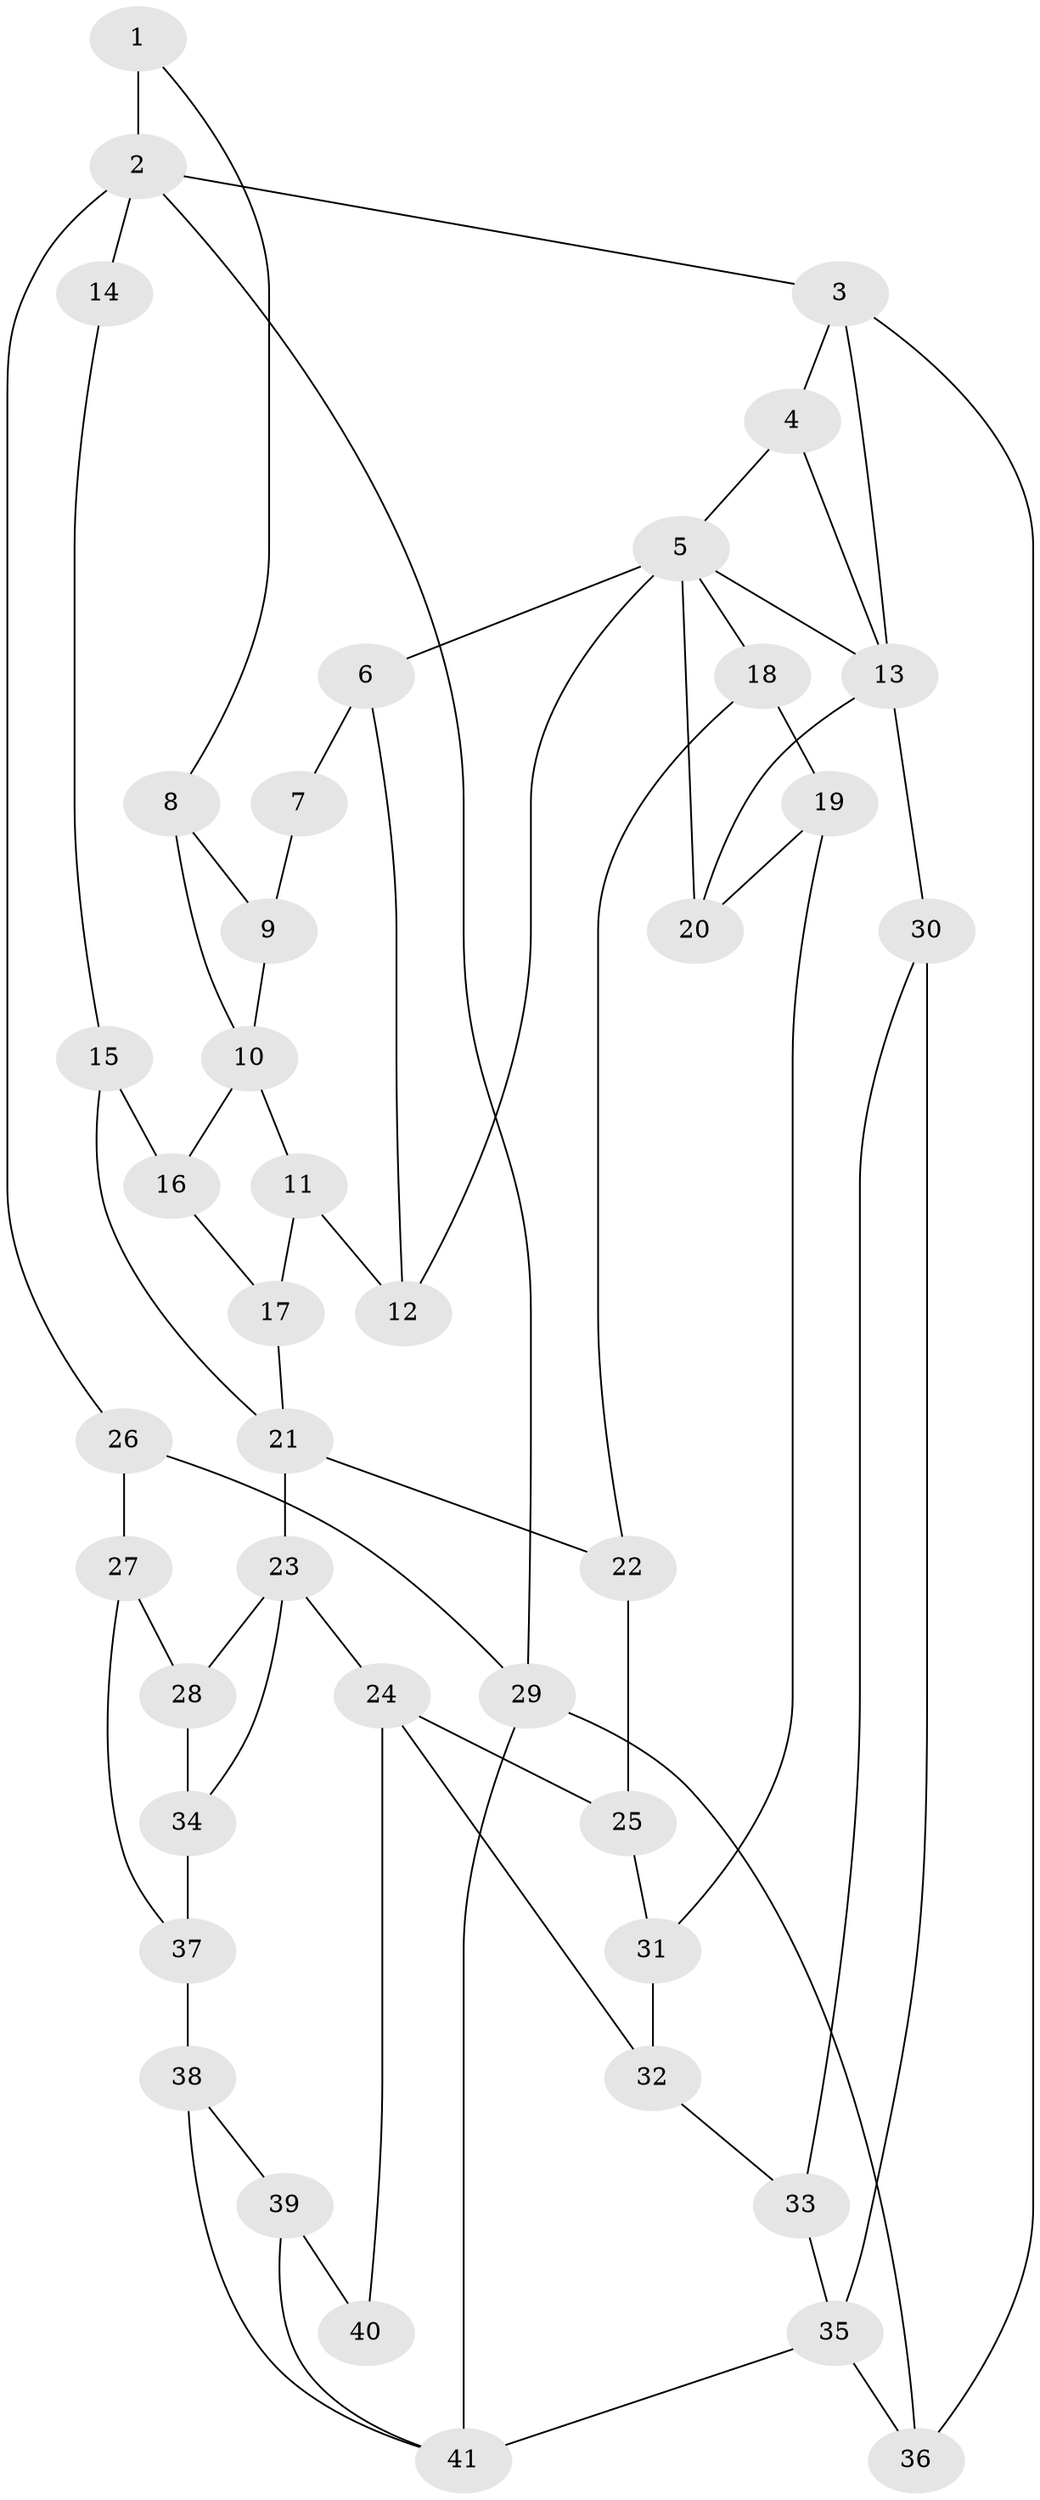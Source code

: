 // original degree distribution, {3: 0.029411764705882353, 5: 0.5294117647058824, 4: 0.23529411764705882, 6: 0.20588235294117646}
// Generated by graph-tools (version 1.1) at 2025/54/03/04/25 22:54:47]
// undirected, 41 vertices, 67 edges
graph export_dot {
  node [color=gray90,style=filled];
  1;
  2;
  3;
  4;
  5;
  6;
  7;
  8;
  9;
  10;
  11;
  12;
  13;
  14;
  15;
  16;
  17;
  18;
  19;
  20;
  21;
  22;
  23;
  24;
  25;
  26;
  27;
  28;
  29;
  30;
  31;
  32;
  33;
  34;
  35;
  36;
  37;
  38;
  39;
  40;
  41;
  1 -- 2 [weight=2.0];
  1 -- 8 [weight=1.0];
  2 -- 3 [weight=1.0];
  2 -- 14 [weight=2.0];
  2 -- 26 [weight=1.0];
  2 -- 29 [weight=1.0];
  3 -- 4 [weight=1.0];
  3 -- 13 [weight=1.0];
  3 -- 36 [weight=1.0];
  4 -- 5 [weight=1.0];
  4 -- 13 [weight=1.0];
  5 -- 6 [weight=1.0];
  5 -- 12 [weight=1.0];
  5 -- 13 [weight=1.0];
  5 -- 18 [weight=1.0];
  5 -- 20 [weight=1.0];
  6 -- 7 [weight=1.0];
  6 -- 12 [weight=1.0];
  7 -- 9 [weight=1.0];
  8 -- 9 [weight=1.0];
  8 -- 10 [weight=1.0];
  9 -- 10 [weight=1.0];
  10 -- 11 [weight=1.0];
  10 -- 16 [weight=1.0];
  11 -- 12 [weight=1.0];
  11 -- 17 [weight=1.0];
  13 -- 20 [weight=1.0];
  13 -- 30 [weight=2.0];
  14 -- 15 [weight=1.0];
  15 -- 16 [weight=1.0];
  15 -- 21 [weight=1.0];
  16 -- 17 [weight=1.0];
  17 -- 21 [weight=1.0];
  18 -- 19 [weight=1.0];
  18 -- 22 [weight=1.0];
  19 -- 20 [weight=1.0];
  19 -- 31 [weight=1.0];
  21 -- 22 [weight=1.0];
  21 -- 23 [weight=2.0];
  22 -- 25 [weight=1.0];
  23 -- 24 [weight=2.0];
  23 -- 28 [weight=1.0];
  23 -- 34 [weight=1.0];
  24 -- 25 [weight=1.0];
  24 -- 32 [weight=1.0];
  24 -- 40 [weight=2.0];
  25 -- 31 [weight=1.0];
  26 -- 27 [weight=1.0];
  26 -- 29 [weight=1.0];
  27 -- 28 [weight=1.0];
  27 -- 37 [weight=1.0];
  28 -- 34 [weight=1.0];
  29 -- 36 [weight=1.0];
  29 -- 41 [weight=1.0];
  30 -- 33 [weight=1.0];
  30 -- 35 [weight=1.0];
  31 -- 32 [weight=1.0];
  32 -- 33 [weight=1.0];
  33 -- 35 [weight=1.0];
  34 -- 37 [weight=1.0];
  35 -- 36 [weight=2.0];
  35 -- 41 [weight=2.0];
  37 -- 38 [weight=1.0];
  38 -- 39 [weight=1.0];
  38 -- 41 [weight=1.0];
  39 -- 40 [weight=1.0];
  39 -- 41 [weight=1.0];
}
